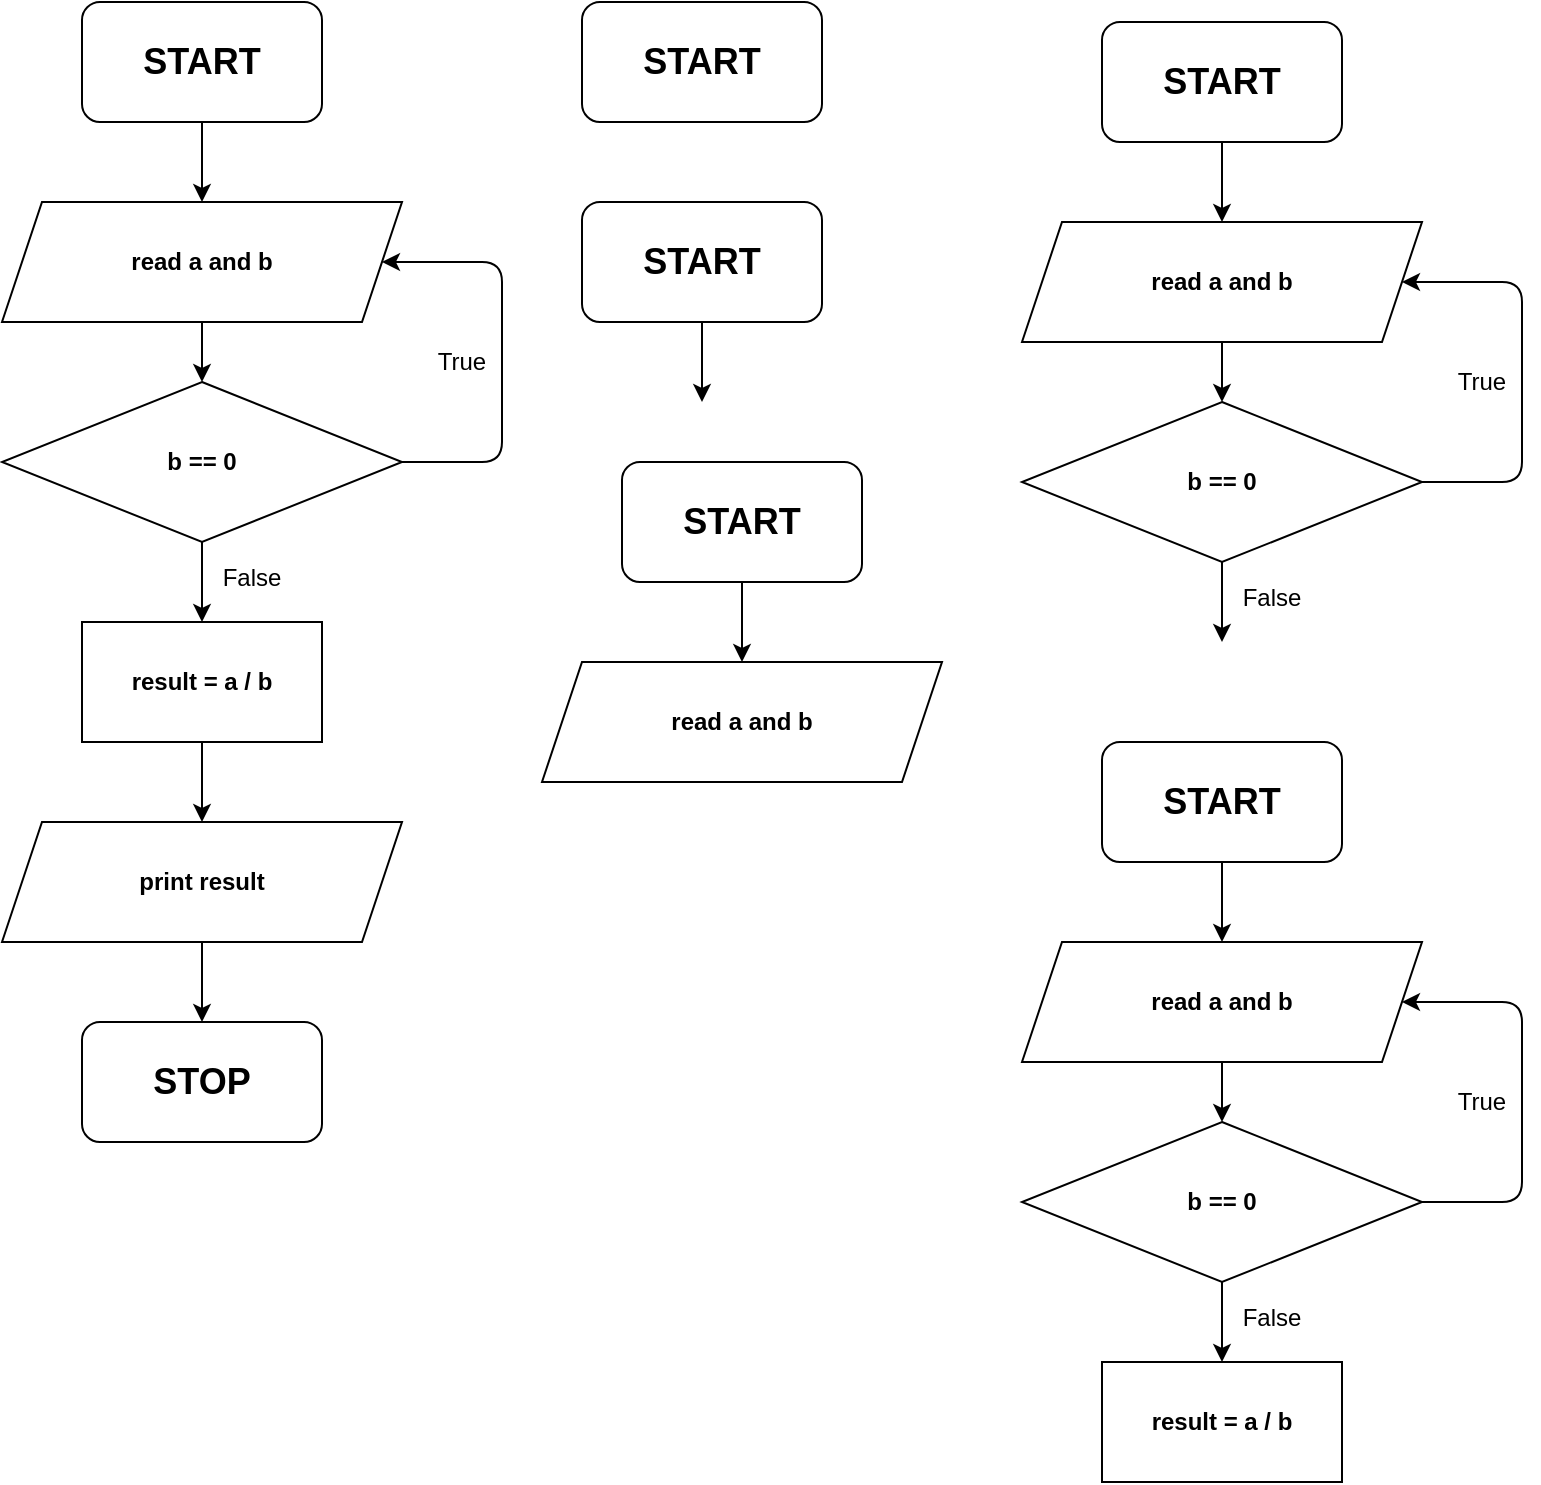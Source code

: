 <mxfile version="14.6.5" type="device"><diagram id="-mmKEtOLdfkxAl1pUlHo" name="Page-1"><mxGraphModel dx="1102" dy="614" grid="1" gridSize="10" guides="1" tooltips="1" connect="1" arrows="1" fold="1" page="1" pageScale="1" pageWidth="827" pageHeight="1169" math="0" shadow="0"><root><mxCell id="0"/><mxCell id="1" parent="0"/><mxCell id="uaJbbTzv590-1uh7sJ4L-2" value="&lt;b&gt;&lt;font style=&quot;font-size: 18px&quot;&gt;START&lt;/font&gt;&lt;/b&gt;" style="rounded=1;whiteSpace=wrap;html=1;" parent="1" vertex="1"><mxGeometry x="60" y="40" width="120" height="60" as="geometry"/></mxCell><mxCell id="uaJbbTzv590-1uh7sJ4L-3" value="" style="endArrow=classic;html=1;exitX=0.5;exitY=1;exitDx=0;exitDy=0;entryX=0.5;entryY=0;entryDx=0;entryDy=0;" parent="1" source="uaJbbTzv590-1uh7sJ4L-2" target="uaJbbTzv590-1uh7sJ4L-4" edge="1"><mxGeometry width="50" height="50" relative="1" as="geometry"><mxPoint x="390" y="310" as="sourcePoint"/><mxPoint x="120" y="140" as="targetPoint"/></mxGeometry></mxCell><mxCell id="uaJbbTzv590-1uh7sJ4L-4" value="&lt;b&gt;read a and b&lt;/b&gt;" style="shape=parallelogram;perimeter=parallelogramPerimeter;whiteSpace=wrap;html=1;fixedSize=1;" parent="1" vertex="1"><mxGeometry x="20" y="140" width="200" height="60" as="geometry"/></mxCell><mxCell id="uaJbbTzv590-1uh7sJ4L-23" value="&lt;b&gt;b == 0&lt;/b&gt;" style="rhombus;whiteSpace=wrap;html=1;" parent="1" vertex="1"><mxGeometry x="20" y="230" width="200" height="80" as="geometry"/></mxCell><mxCell id="uaJbbTzv590-1uh7sJ4L-24" value="" style="endArrow=classic;html=1;exitX=0.5;exitY=1;exitDx=0;exitDy=0;entryX=0.5;entryY=0;entryDx=0;entryDy=0;" parent="1" target="uaJbbTzv590-1uh7sJ4L-23" edge="1"><mxGeometry width="50" height="50" relative="1" as="geometry"><mxPoint x="120" y="200" as="sourcePoint"/><mxPoint x="440" y="170" as="targetPoint"/></mxGeometry></mxCell><mxCell id="uaJbbTzv590-1uh7sJ4L-25" value="" style="endArrow=classic;html=1;exitX=1;exitY=0.5;exitDx=0;exitDy=0;entryX=1;entryY=0.5;entryDx=0;entryDy=0;" parent="1" source="uaJbbTzv590-1uh7sJ4L-23" target="uaJbbTzv590-1uh7sJ4L-4" edge="1"><mxGeometry width="50" height="50" relative="1" as="geometry"><mxPoint x="390" y="210" as="sourcePoint"/><mxPoint x="280" y="270" as="targetPoint"/><Array as="points"><mxPoint x="270" y="270"/><mxPoint x="270" y="170"/></Array></mxGeometry></mxCell><mxCell id="uaJbbTzv590-1uh7sJ4L-26" value="" style="endArrow=classic;html=1;exitX=0.5;exitY=1;exitDx=0;exitDy=0;" parent="1" source="uaJbbTzv590-1uh7sJ4L-23" edge="1"><mxGeometry width="50" height="50" relative="1" as="geometry"><mxPoint x="120" y="320" as="sourcePoint"/><mxPoint x="120" y="350" as="targetPoint"/></mxGeometry></mxCell><mxCell id="uaJbbTzv590-1uh7sJ4L-27" value="True" style="text;html=1;strokeColor=none;fillColor=none;align=center;verticalAlign=middle;whiteSpace=wrap;rounded=0;" parent="1" vertex="1"><mxGeometry x="230" y="210" width="40" height="20" as="geometry"/></mxCell><mxCell id="uaJbbTzv590-1uh7sJ4L-28" value="False" style="text;html=1;strokeColor=none;fillColor=none;align=center;verticalAlign=middle;whiteSpace=wrap;rounded=0;" parent="1" vertex="1"><mxGeometry x="125" y="318" width="40" height="20" as="geometry"/></mxCell><mxCell id="uaJbbTzv590-1uh7sJ4L-35" value="&lt;b&gt;result = a / b&lt;/b&gt;" style="rounded=0;whiteSpace=wrap;html=1;" parent="1" vertex="1"><mxGeometry x="60" y="350" width="120" height="60" as="geometry"/></mxCell><mxCell id="uaJbbTzv590-1uh7sJ4L-36" value="" style="endArrow=classic;html=1;exitX=0.5;exitY=1;exitDx=0;exitDy=0;" parent="1" source="uaJbbTzv590-1uh7sJ4L-35" target="uaJbbTzv590-1uh7sJ4L-37" edge="1"><mxGeometry width="50" height="50" relative="1" as="geometry"><mxPoint x="10" y="460" as="sourcePoint"/><mxPoint x="120" y="450" as="targetPoint"/></mxGeometry></mxCell><mxCell id="uaJbbTzv590-1uh7sJ4L-37" value="&lt;b&gt;print result&lt;/b&gt;" style="shape=parallelogram;perimeter=parallelogramPerimeter;whiteSpace=wrap;html=1;fixedSize=1;" parent="1" vertex="1"><mxGeometry x="20" y="450" width="200" height="60" as="geometry"/></mxCell><mxCell id="uaJbbTzv590-1uh7sJ4L-38" value="" style="endArrow=classic;html=1;exitX=0.5;exitY=1;exitDx=0;exitDy=0;" parent="1" source="uaJbbTzv590-1uh7sJ4L-37" edge="1"><mxGeometry width="50" height="50" relative="1" as="geometry"><mxPoint x="10" y="450" as="sourcePoint"/><mxPoint x="120" y="550" as="targetPoint"/></mxGeometry></mxCell><mxCell id="uaJbbTzv590-1uh7sJ4L-39" value="&lt;span style=&quot;font-size: 18px&quot;&gt;&lt;b&gt;STOP&lt;/b&gt;&lt;/span&gt;" style="rounded=1;whiteSpace=wrap;html=1;" parent="1" vertex="1"><mxGeometry x="60" y="550" width="120" height="60" as="geometry"/></mxCell><mxCell id="nHXRPNJtFs_viwpyc_cZ-1" value="&lt;b&gt;&lt;font style=&quot;font-size: 18px&quot;&gt;START&lt;/font&gt;&lt;/b&gt;" style="rounded=1;whiteSpace=wrap;html=1;" vertex="1" parent="1"><mxGeometry x="310" y="40" width="120" height="60" as="geometry"/></mxCell><mxCell id="nHXRPNJtFs_viwpyc_cZ-2" value="&lt;b&gt;&lt;font style=&quot;font-size: 18px&quot;&gt;START&lt;/font&gt;&lt;/b&gt;" style="rounded=1;whiteSpace=wrap;html=1;" vertex="1" parent="1"><mxGeometry x="310" y="140" width="120" height="60" as="geometry"/></mxCell><mxCell id="nHXRPNJtFs_viwpyc_cZ-3" value="" style="endArrow=classic;html=1;exitX=0.5;exitY=1;exitDx=0;exitDy=0;entryX=0.5;entryY=0;entryDx=0;entryDy=0;" edge="1" parent="1" source="nHXRPNJtFs_viwpyc_cZ-2"><mxGeometry width="50" height="50" relative="1" as="geometry"><mxPoint x="640" y="410" as="sourcePoint"/><mxPoint x="370" y="240" as="targetPoint"/></mxGeometry></mxCell><mxCell id="nHXRPNJtFs_viwpyc_cZ-4" value="&lt;b&gt;&lt;font style=&quot;font-size: 18px&quot;&gt;START&lt;/font&gt;&lt;/b&gt;" style="rounded=1;whiteSpace=wrap;html=1;" vertex="1" parent="1"><mxGeometry x="330" y="270" width="120" height="60" as="geometry"/></mxCell><mxCell id="nHXRPNJtFs_viwpyc_cZ-5" value="" style="endArrow=classic;html=1;exitX=0.5;exitY=1;exitDx=0;exitDy=0;entryX=0.5;entryY=0;entryDx=0;entryDy=0;" edge="1" parent="1" source="nHXRPNJtFs_viwpyc_cZ-4" target="nHXRPNJtFs_viwpyc_cZ-6"><mxGeometry width="50" height="50" relative="1" as="geometry"><mxPoint x="660" y="540" as="sourcePoint"/><mxPoint x="390" y="370" as="targetPoint"/></mxGeometry></mxCell><mxCell id="nHXRPNJtFs_viwpyc_cZ-6" value="&lt;b&gt;read a and b&lt;/b&gt;" style="shape=parallelogram;perimeter=parallelogramPerimeter;whiteSpace=wrap;html=1;fixedSize=1;" vertex="1" parent="1"><mxGeometry x="290" y="370" width="200" height="60" as="geometry"/></mxCell><mxCell id="nHXRPNJtFs_viwpyc_cZ-7" value="&lt;b&gt;&lt;font style=&quot;font-size: 18px&quot;&gt;START&lt;/font&gt;&lt;/b&gt;" style="rounded=1;whiteSpace=wrap;html=1;" vertex="1" parent="1"><mxGeometry x="570" y="50" width="120" height="60" as="geometry"/></mxCell><mxCell id="nHXRPNJtFs_viwpyc_cZ-8" value="" style="endArrow=classic;html=1;exitX=0.5;exitY=1;exitDx=0;exitDy=0;entryX=0.5;entryY=0;entryDx=0;entryDy=0;" edge="1" parent="1" source="nHXRPNJtFs_viwpyc_cZ-7" target="nHXRPNJtFs_viwpyc_cZ-9"><mxGeometry width="50" height="50" relative="1" as="geometry"><mxPoint x="900" y="320" as="sourcePoint"/><mxPoint x="630" y="150" as="targetPoint"/></mxGeometry></mxCell><mxCell id="nHXRPNJtFs_viwpyc_cZ-9" value="&lt;b&gt;read a and b&lt;/b&gt;" style="shape=parallelogram;perimeter=parallelogramPerimeter;whiteSpace=wrap;html=1;fixedSize=1;" vertex="1" parent="1"><mxGeometry x="530" y="150" width="200" height="60" as="geometry"/></mxCell><mxCell id="nHXRPNJtFs_viwpyc_cZ-10" value="&lt;b&gt;b == 0&lt;/b&gt;" style="rhombus;whiteSpace=wrap;html=1;" vertex="1" parent="1"><mxGeometry x="530" y="240" width="200" height="80" as="geometry"/></mxCell><mxCell id="nHXRPNJtFs_viwpyc_cZ-11" value="" style="endArrow=classic;html=1;exitX=0.5;exitY=1;exitDx=0;exitDy=0;entryX=0.5;entryY=0;entryDx=0;entryDy=0;" edge="1" parent="1" target="nHXRPNJtFs_viwpyc_cZ-10"><mxGeometry width="50" height="50" relative="1" as="geometry"><mxPoint x="630" y="210" as="sourcePoint"/><mxPoint x="950" y="180" as="targetPoint"/></mxGeometry></mxCell><mxCell id="nHXRPNJtFs_viwpyc_cZ-12" value="" style="endArrow=classic;html=1;exitX=1;exitY=0.5;exitDx=0;exitDy=0;entryX=1;entryY=0.5;entryDx=0;entryDy=0;" edge="1" parent="1" source="nHXRPNJtFs_viwpyc_cZ-10" target="nHXRPNJtFs_viwpyc_cZ-9"><mxGeometry width="50" height="50" relative="1" as="geometry"><mxPoint x="900" y="220" as="sourcePoint"/><mxPoint x="790" y="280" as="targetPoint"/><Array as="points"><mxPoint x="780" y="280"/><mxPoint x="780" y="180"/></Array></mxGeometry></mxCell><mxCell id="nHXRPNJtFs_viwpyc_cZ-13" value="" style="endArrow=classic;html=1;exitX=0.5;exitY=1;exitDx=0;exitDy=0;" edge="1" parent="1" source="nHXRPNJtFs_viwpyc_cZ-10"><mxGeometry width="50" height="50" relative="1" as="geometry"><mxPoint x="630" y="330" as="sourcePoint"/><mxPoint x="630" y="360" as="targetPoint"/></mxGeometry></mxCell><mxCell id="nHXRPNJtFs_viwpyc_cZ-14" value="True" style="text;html=1;strokeColor=none;fillColor=none;align=center;verticalAlign=middle;whiteSpace=wrap;rounded=0;" vertex="1" parent="1"><mxGeometry x="740" y="220" width="40" height="20" as="geometry"/></mxCell><mxCell id="nHXRPNJtFs_viwpyc_cZ-15" value="False" style="text;html=1;strokeColor=none;fillColor=none;align=center;verticalAlign=middle;whiteSpace=wrap;rounded=0;" vertex="1" parent="1"><mxGeometry x="635" y="328" width="40" height="20" as="geometry"/></mxCell><mxCell id="nHXRPNJtFs_viwpyc_cZ-16" value="&lt;b&gt;&lt;font style=&quot;font-size: 18px&quot;&gt;START&lt;/font&gt;&lt;/b&gt;" style="rounded=1;whiteSpace=wrap;html=1;" vertex="1" parent="1"><mxGeometry x="570" y="410" width="120" height="60" as="geometry"/></mxCell><mxCell id="nHXRPNJtFs_viwpyc_cZ-17" value="" style="endArrow=classic;html=1;exitX=0.5;exitY=1;exitDx=0;exitDy=0;entryX=0.5;entryY=0;entryDx=0;entryDy=0;" edge="1" parent="1" source="nHXRPNJtFs_viwpyc_cZ-16" target="nHXRPNJtFs_viwpyc_cZ-18"><mxGeometry width="50" height="50" relative="1" as="geometry"><mxPoint x="900" y="680" as="sourcePoint"/><mxPoint x="630" y="510" as="targetPoint"/></mxGeometry></mxCell><mxCell id="nHXRPNJtFs_viwpyc_cZ-18" value="&lt;b&gt;read a and b&lt;/b&gt;" style="shape=parallelogram;perimeter=parallelogramPerimeter;whiteSpace=wrap;html=1;fixedSize=1;" vertex="1" parent="1"><mxGeometry x="530" y="510" width="200" height="60" as="geometry"/></mxCell><mxCell id="nHXRPNJtFs_viwpyc_cZ-19" value="&lt;b&gt;b == 0&lt;/b&gt;" style="rhombus;whiteSpace=wrap;html=1;" vertex="1" parent="1"><mxGeometry x="530" y="600" width="200" height="80" as="geometry"/></mxCell><mxCell id="nHXRPNJtFs_viwpyc_cZ-20" value="" style="endArrow=classic;html=1;exitX=0.5;exitY=1;exitDx=0;exitDy=0;entryX=0.5;entryY=0;entryDx=0;entryDy=0;" edge="1" parent="1" target="nHXRPNJtFs_viwpyc_cZ-19"><mxGeometry width="50" height="50" relative="1" as="geometry"><mxPoint x="630" y="570" as="sourcePoint"/><mxPoint x="950" y="540" as="targetPoint"/></mxGeometry></mxCell><mxCell id="nHXRPNJtFs_viwpyc_cZ-21" value="" style="endArrow=classic;html=1;exitX=1;exitY=0.5;exitDx=0;exitDy=0;entryX=1;entryY=0.5;entryDx=0;entryDy=0;" edge="1" parent="1" source="nHXRPNJtFs_viwpyc_cZ-19" target="nHXRPNJtFs_viwpyc_cZ-18"><mxGeometry width="50" height="50" relative="1" as="geometry"><mxPoint x="900" y="580" as="sourcePoint"/><mxPoint x="790" y="640" as="targetPoint"/><Array as="points"><mxPoint x="780" y="640"/><mxPoint x="780" y="540"/></Array></mxGeometry></mxCell><mxCell id="nHXRPNJtFs_viwpyc_cZ-22" value="" style="endArrow=classic;html=1;exitX=0.5;exitY=1;exitDx=0;exitDy=0;" edge="1" parent="1" source="nHXRPNJtFs_viwpyc_cZ-19"><mxGeometry width="50" height="50" relative="1" as="geometry"><mxPoint x="630" y="690" as="sourcePoint"/><mxPoint x="630" y="720" as="targetPoint"/></mxGeometry></mxCell><mxCell id="nHXRPNJtFs_viwpyc_cZ-23" value="True" style="text;html=1;strokeColor=none;fillColor=none;align=center;verticalAlign=middle;whiteSpace=wrap;rounded=0;" vertex="1" parent="1"><mxGeometry x="740" y="580" width="40" height="20" as="geometry"/></mxCell><mxCell id="nHXRPNJtFs_viwpyc_cZ-24" value="False" style="text;html=1;strokeColor=none;fillColor=none;align=center;verticalAlign=middle;whiteSpace=wrap;rounded=0;" vertex="1" parent="1"><mxGeometry x="635" y="688" width="40" height="20" as="geometry"/></mxCell><mxCell id="nHXRPNJtFs_viwpyc_cZ-25" value="&lt;b&gt;result = a / b&lt;/b&gt;" style="rounded=0;whiteSpace=wrap;html=1;" vertex="1" parent="1"><mxGeometry x="570" y="720" width="120" height="60" as="geometry"/></mxCell></root></mxGraphModel></diagram></mxfile>